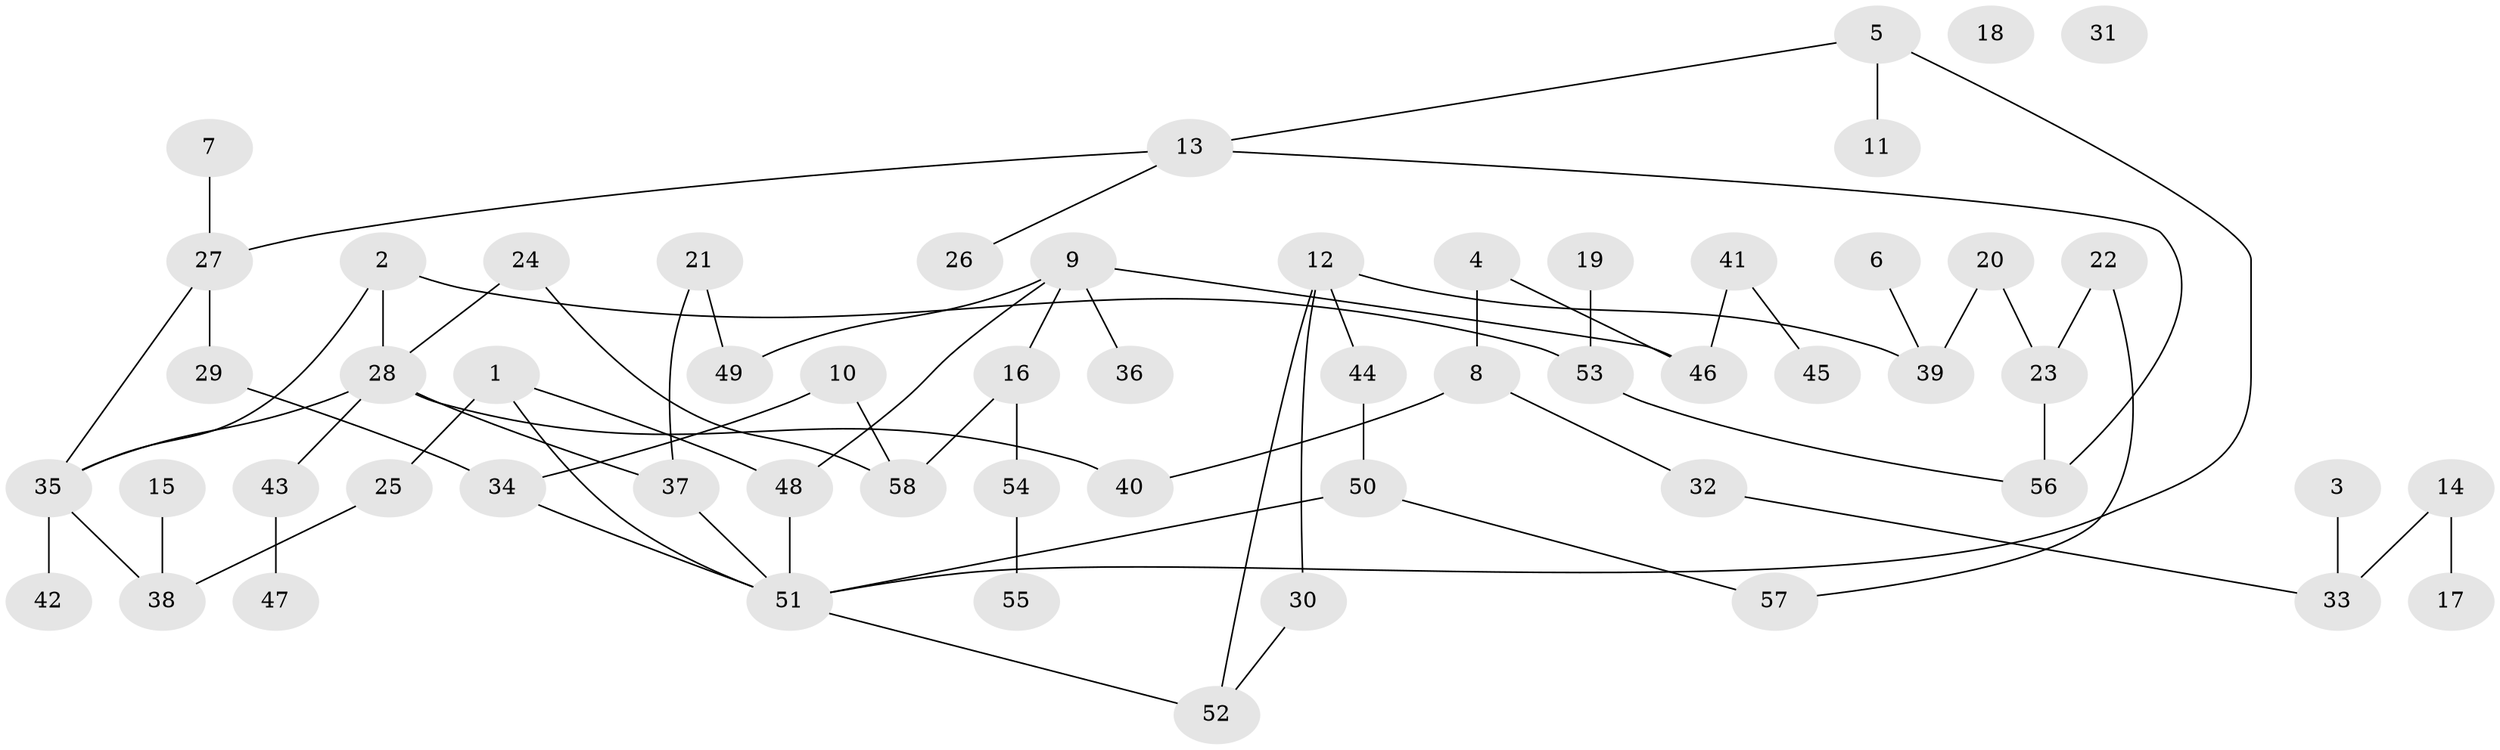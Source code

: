 // Generated by graph-tools (version 1.1) at 2025/39/03/09/25 04:39:20]
// undirected, 58 vertices, 69 edges
graph export_dot {
graph [start="1"]
  node [color=gray90,style=filled];
  1;
  2;
  3;
  4;
  5;
  6;
  7;
  8;
  9;
  10;
  11;
  12;
  13;
  14;
  15;
  16;
  17;
  18;
  19;
  20;
  21;
  22;
  23;
  24;
  25;
  26;
  27;
  28;
  29;
  30;
  31;
  32;
  33;
  34;
  35;
  36;
  37;
  38;
  39;
  40;
  41;
  42;
  43;
  44;
  45;
  46;
  47;
  48;
  49;
  50;
  51;
  52;
  53;
  54;
  55;
  56;
  57;
  58;
  1 -- 25;
  1 -- 48;
  1 -- 51;
  2 -- 28;
  2 -- 35;
  2 -- 53;
  3 -- 33;
  4 -- 8;
  4 -- 46;
  5 -- 11;
  5 -- 13;
  5 -- 51;
  6 -- 39;
  7 -- 27;
  8 -- 32;
  8 -- 40;
  9 -- 16;
  9 -- 36;
  9 -- 46;
  9 -- 48;
  9 -- 49;
  10 -- 34;
  10 -- 58;
  12 -- 30;
  12 -- 39;
  12 -- 44;
  12 -- 52;
  13 -- 26;
  13 -- 27;
  13 -- 56;
  14 -- 17;
  14 -- 33;
  15 -- 38;
  16 -- 54;
  16 -- 58;
  19 -- 53;
  20 -- 23;
  20 -- 39;
  21 -- 37;
  21 -- 49;
  22 -- 23;
  22 -- 57;
  23 -- 56;
  24 -- 28;
  24 -- 58;
  25 -- 38;
  27 -- 29;
  27 -- 35;
  28 -- 35;
  28 -- 37;
  28 -- 40;
  28 -- 43;
  29 -- 34;
  30 -- 52;
  32 -- 33;
  34 -- 51;
  35 -- 38;
  35 -- 42;
  37 -- 51;
  41 -- 45;
  41 -- 46;
  43 -- 47;
  44 -- 50;
  48 -- 51;
  50 -- 51;
  50 -- 57;
  51 -- 52;
  53 -- 56;
  54 -- 55;
}
